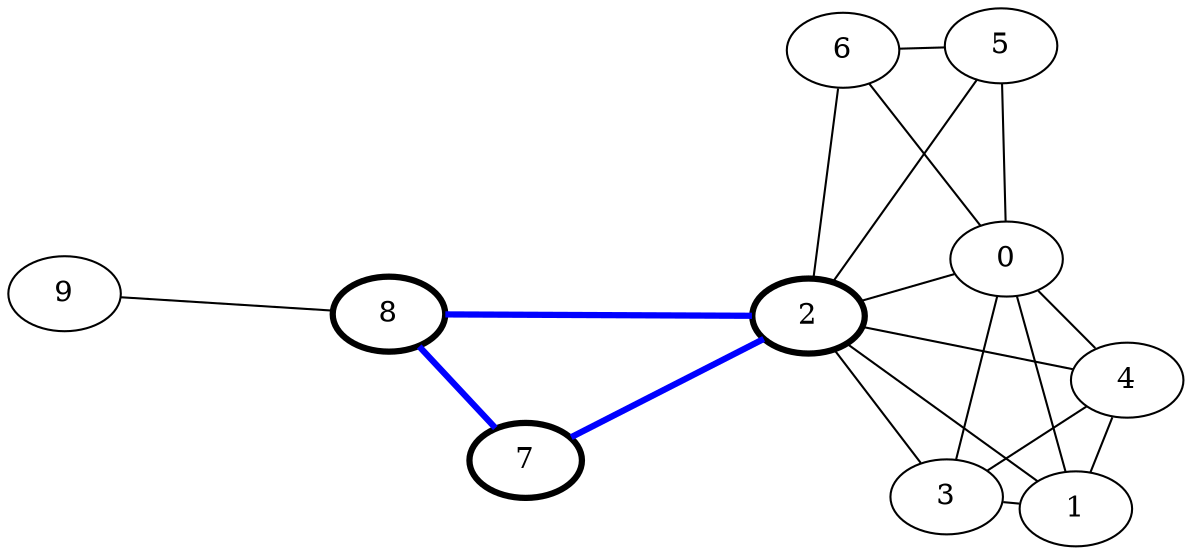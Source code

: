 graph G {
layout=sfdp; overlap=prism; overlap_scaling=-5
node[colorscheme=paired8, color=black]
"0"[color= "black",penwidth= "1"]
"1"[color= "black",penwidth= "1"]
"2"[color= "blue",penwidth= "3"]
"3"[color= "black",penwidth= "1"]
"4"[color= "black",penwidth= "1"]
"5"[color= "black",penwidth= "1"]
"6"[color= "black",penwidth= "1"]
"7"[color= "blue",penwidth= "3"]
"8"[color= "blue",penwidth= "3"]
"9"[color= "black",penwidth= "1"]
"0" -- "1"[color= "black",penwidth= "1"]
"0" -- "2"[color= "black",penwidth= "1"]
"0" -- "3"[color= "black",penwidth= "1"]
"0" -- "4"[color= "black",penwidth= "1"]
"0" -- "5"[color= "black",penwidth= "1"]
"0" -- "6"[color= "black",penwidth= "1"]
"1" -- "2"[color= "black",penwidth= "1"]
"1" -- "3"[color= "black",penwidth= "1"]
"1" -- "4"[color= "black",penwidth= "1"]
"2" -- "3"[color= "black",penwidth= "1"]
"2" -- "4"[color= "black",penwidth= "1"]
"2" -- "5"[color= "black",penwidth= "1"]
"2" -- "6"[color= "black",penwidth= "1"]
"2" -- "7"[color= "blue",penwidth= "3"]
"2" -- "8"[color= "blue",penwidth= "3"]
"3" -- "4"[color= "black",penwidth= "1"]
"5" -- "6"[color= "black",penwidth= "1"]
"7" -- "8"[color= "blue",penwidth= "3"]
"8" -- "9"[color= "black",penwidth= "1"]
}
